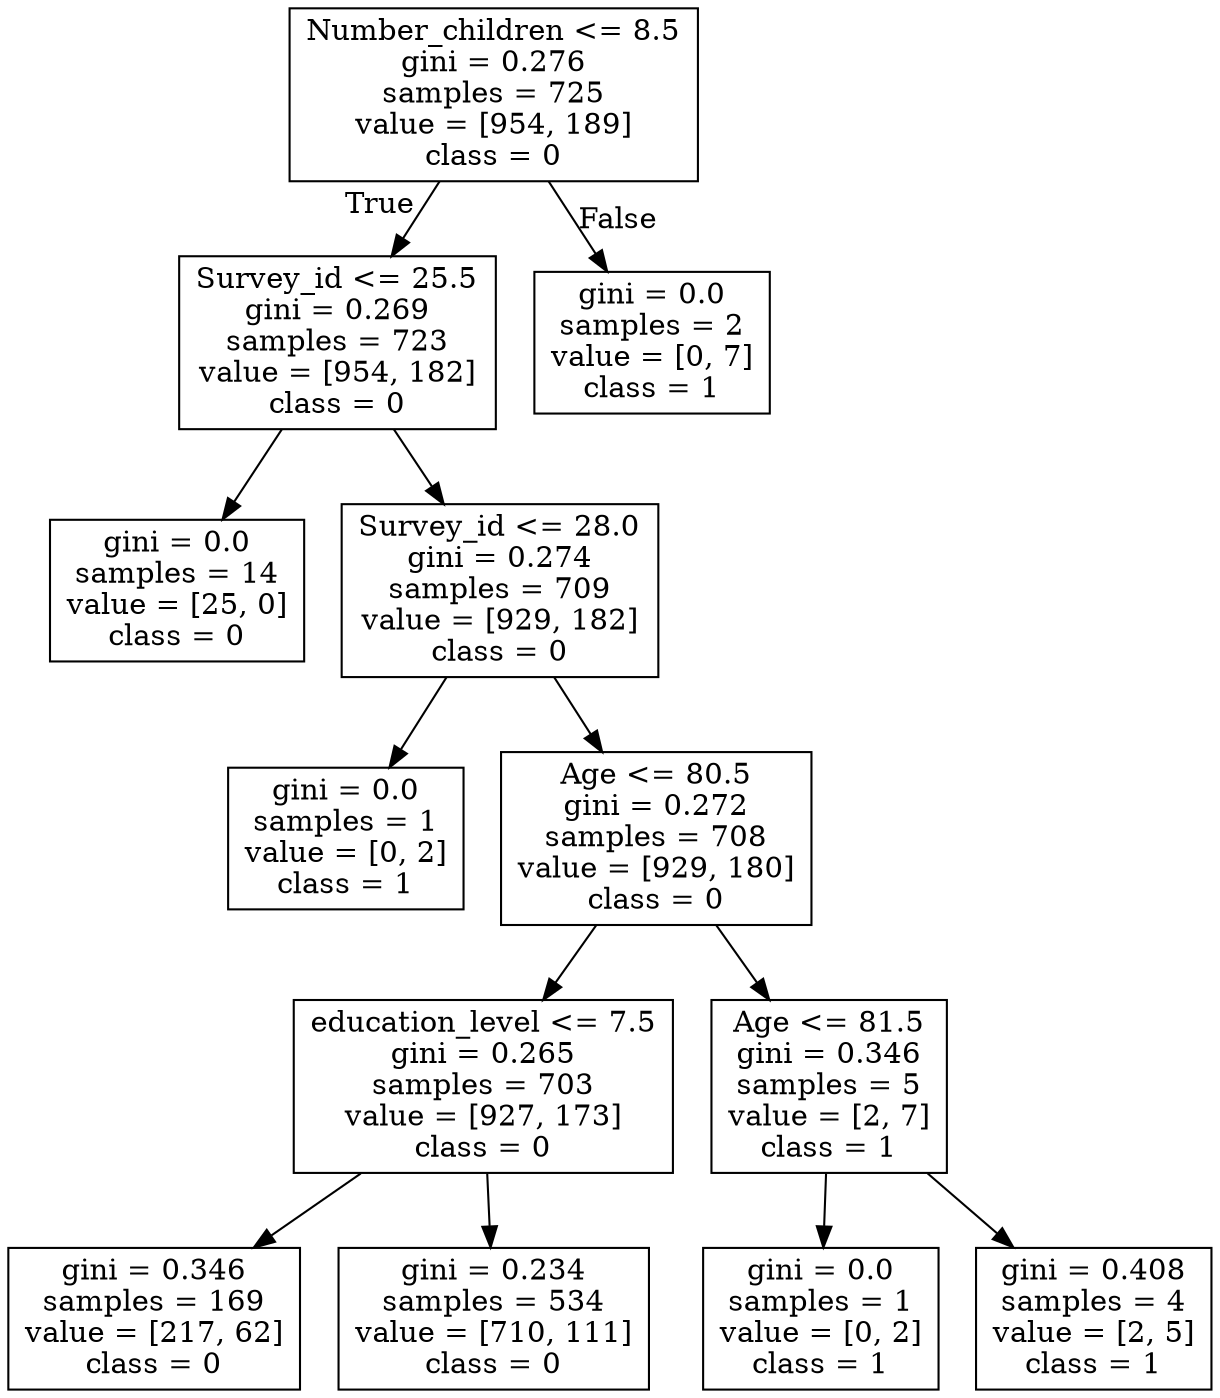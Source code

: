 digraph Tree {
node [shape=box] ;
0 [label="Number_children <= 8.5\ngini = 0.276\nsamples = 725\nvalue = [954, 189]\nclass = 0"] ;
1 [label="Survey_id <= 25.5\ngini = 0.269\nsamples = 723\nvalue = [954, 182]\nclass = 0"] ;
0 -> 1 [labeldistance=2.5, labelangle=45, headlabel="True"] ;
2 [label="gini = 0.0\nsamples = 14\nvalue = [25, 0]\nclass = 0"] ;
1 -> 2 ;
3 [label="Survey_id <= 28.0\ngini = 0.274\nsamples = 709\nvalue = [929, 182]\nclass = 0"] ;
1 -> 3 ;
4 [label="gini = 0.0\nsamples = 1\nvalue = [0, 2]\nclass = 1"] ;
3 -> 4 ;
5 [label="Age <= 80.5\ngini = 0.272\nsamples = 708\nvalue = [929, 180]\nclass = 0"] ;
3 -> 5 ;
6 [label="education_level <= 7.5\ngini = 0.265\nsamples = 703\nvalue = [927, 173]\nclass = 0"] ;
5 -> 6 ;
7 [label="gini = 0.346\nsamples = 169\nvalue = [217, 62]\nclass = 0"] ;
6 -> 7 ;
8 [label="gini = 0.234\nsamples = 534\nvalue = [710, 111]\nclass = 0"] ;
6 -> 8 ;
9 [label="Age <= 81.5\ngini = 0.346\nsamples = 5\nvalue = [2, 7]\nclass = 1"] ;
5 -> 9 ;
10 [label="gini = 0.0\nsamples = 1\nvalue = [0, 2]\nclass = 1"] ;
9 -> 10 ;
11 [label="gini = 0.408\nsamples = 4\nvalue = [2, 5]\nclass = 1"] ;
9 -> 11 ;
12 [label="gini = 0.0\nsamples = 2\nvalue = [0, 7]\nclass = 1"] ;
0 -> 12 [labeldistance=2.5, labelangle=-45, headlabel="False"] ;
}